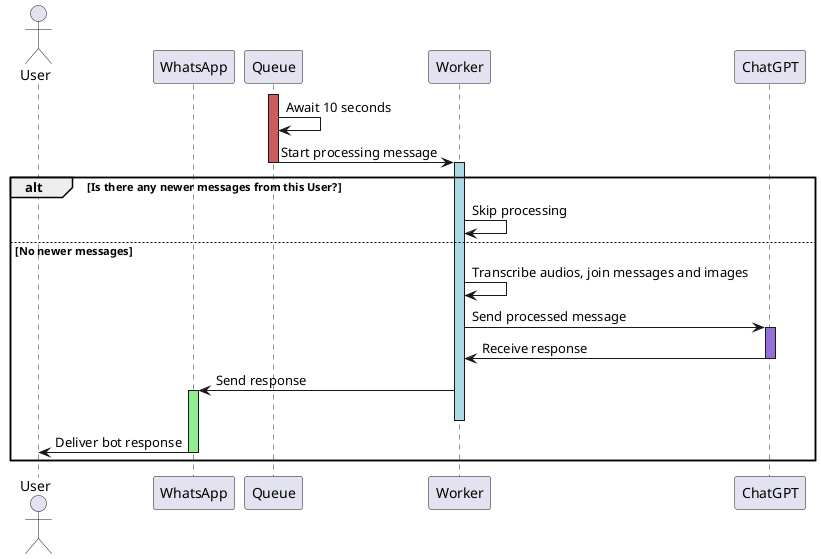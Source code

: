 @startuml
actor User
participant "WhatsApp" as WA
participant "Queue" as Redis
participant "Worker" as Worker
participant "ChatGPT" as LLM

activate Redis #IndianRed

Redis -> Redis: Await 10 seconds
Redis -> Worker: Start processing message
deactivate Redis
activate Worker #LightBlue

alt Is there any newer messages from this User?
  Worker -> Worker: Skip processing
else No newer messages
  Worker -> Worker: Transcribe audios, join messages and images
  Worker -> LLM: Send processed message
  activate LLM #MediumPurple
  LLM -> Worker: Receive response
  deactivate LLM
  Worker -> WA: Send response
  activate WA #LightGreen
  deactivate Worker
  WA -> User: Deliver bot response
  deactivate WA
end
@enduml
